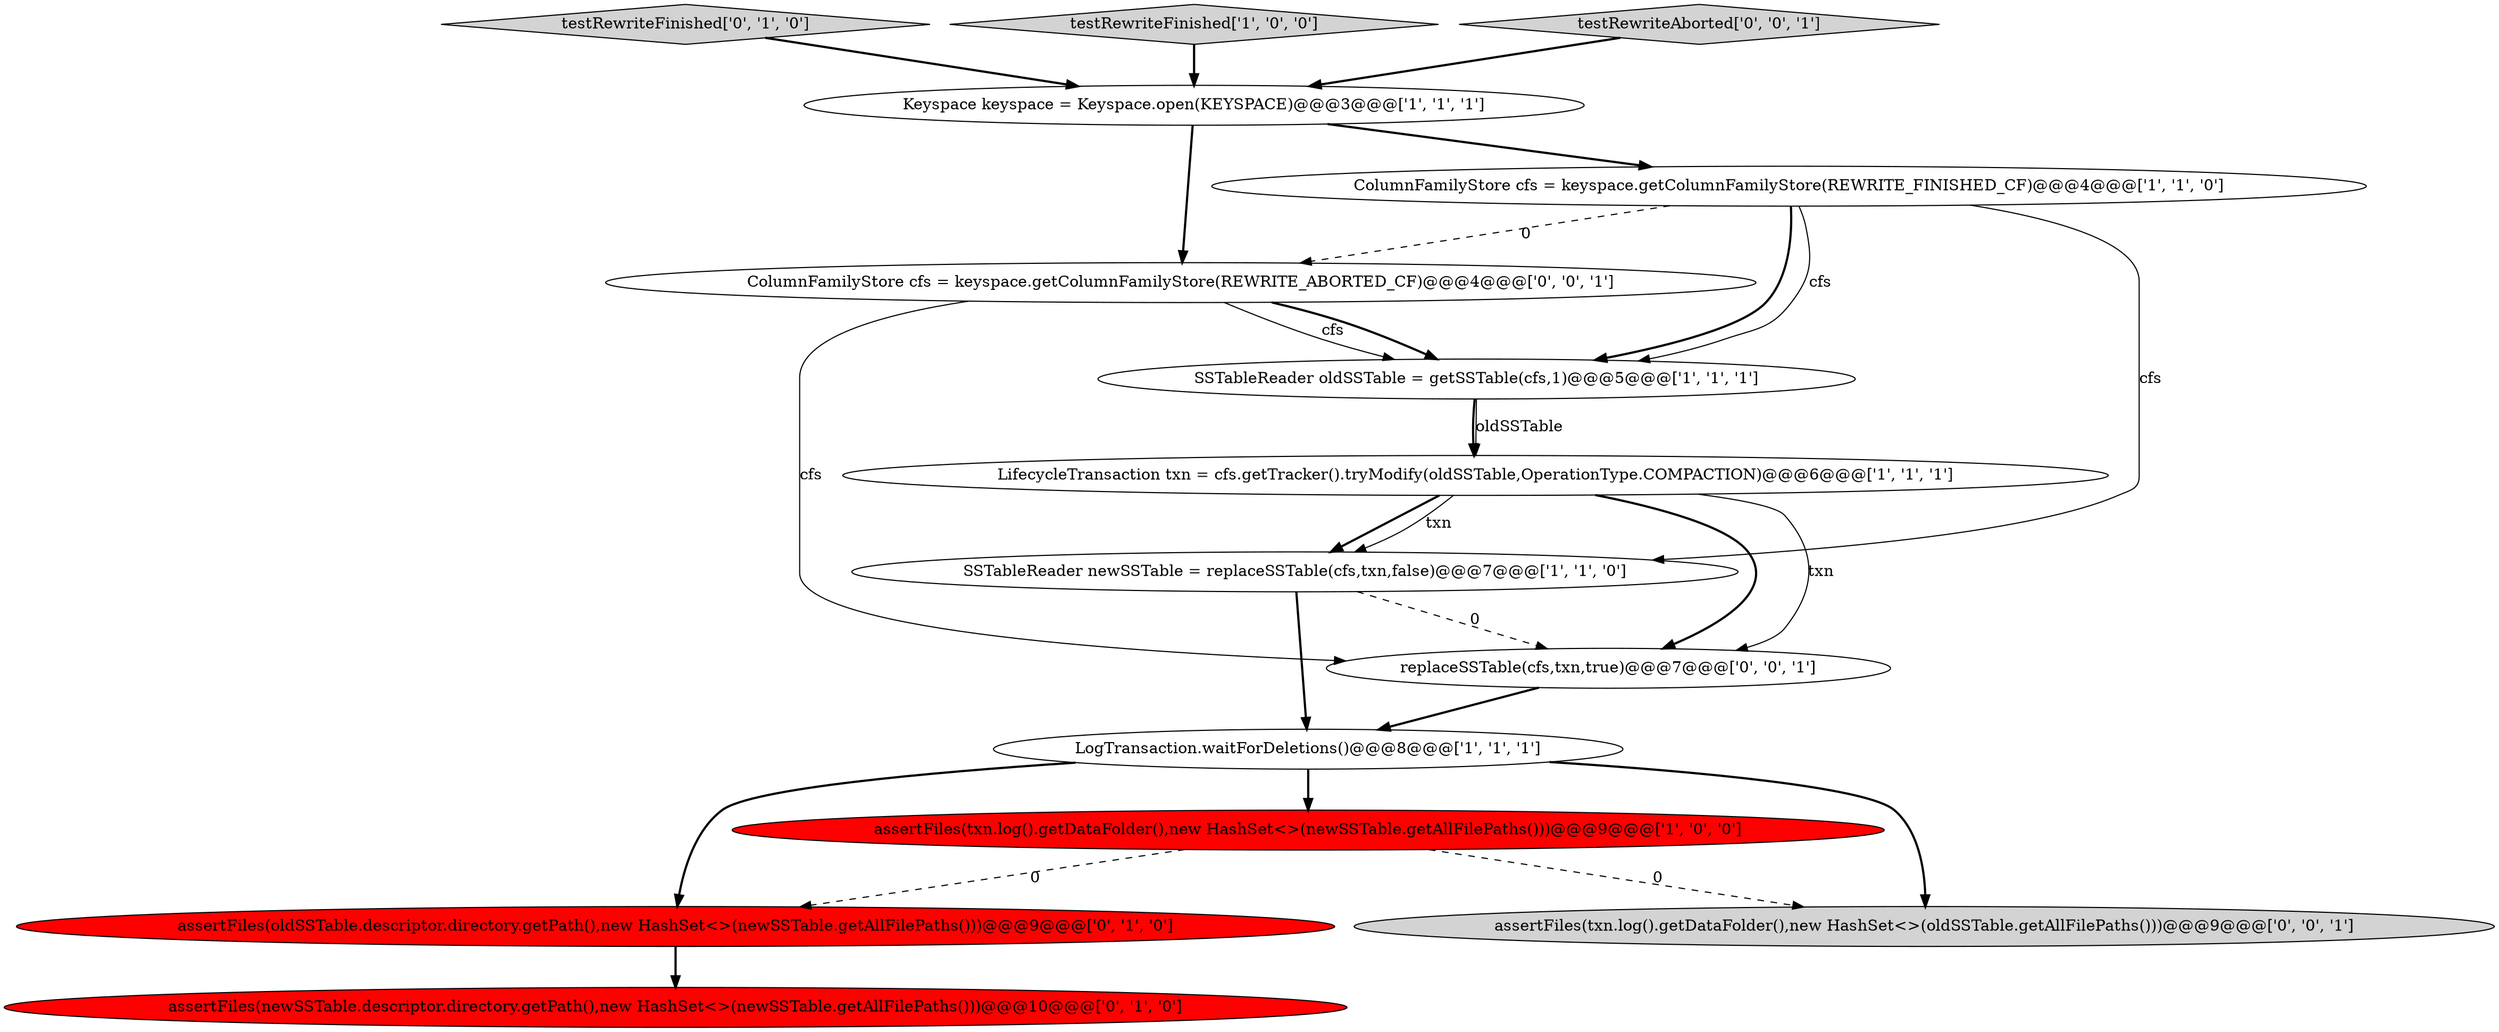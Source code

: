 digraph {
10 [style = filled, label = "assertFiles(newSSTable.descriptor.directory.getPath(),new HashSet<>(newSSTable.getAllFilePaths()))@@@10@@@['0', '1', '0']", fillcolor = red, shape = ellipse image = "AAA1AAABBB2BBB"];
9 [style = filled, label = "testRewriteFinished['0', '1', '0']", fillcolor = lightgray, shape = diamond image = "AAA0AAABBB2BBB"];
8 [style = filled, label = "assertFiles(oldSSTable.descriptor.directory.getPath(),new HashSet<>(newSSTable.getAllFilePaths()))@@@9@@@['0', '1', '0']", fillcolor = red, shape = ellipse image = "AAA1AAABBB2BBB"];
6 [style = filled, label = "ColumnFamilyStore cfs = keyspace.getColumnFamilyStore(REWRITE_FINISHED_CF)@@@4@@@['1', '1', '0']", fillcolor = white, shape = ellipse image = "AAA0AAABBB1BBB"];
1 [style = filled, label = "SSTableReader newSSTable = replaceSSTable(cfs,txn,false)@@@7@@@['1', '1', '0']", fillcolor = white, shape = ellipse image = "AAA0AAABBB1BBB"];
2 [style = filled, label = "assertFiles(txn.log().getDataFolder(),new HashSet<>(newSSTable.getAllFilePaths()))@@@9@@@['1', '0', '0']", fillcolor = red, shape = ellipse image = "AAA1AAABBB1BBB"];
11 [style = filled, label = "ColumnFamilyStore cfs = keyspace.getColumnFamilyStore(REWRITE_ABORTED_CF)@@@4@@@['0', '0', '1']", fillcolor = white, shape = ellipse image = "AAA0AAABBB3BBB"];
12 [style = filled, label = "assertFiles(txn.log().getDataFolder(),new HashSet<>(oldSSTable.getAllFilePaths()))@@@9@@@['0', '0', '1']", fillcolor = lightgray, shape = ellipse image = "AAA0AAABBB3BBB"];
7 [style = filled, label = "LifecycleTransaction txn = cfs.getTracker().tryModify(oldSSTable,OperationType.COMPACTION)@@@6@@@['1', '1', '1']", fillcolor = white, shape = ellipse image = "AAA0AAABBB1BBB"];
4 [style = filled, label = "LogTransaction.waitForDeletions()@@@8@@@['1', '1', '1']", fillcolor = white, shape = ellipse image = "AAA0AAABBB1BBB"];
0 [style = filled, label = "Keyspace keyspace = Keyspace.open(KEYSPACE)@@@3@@@['1', '1', '1']", fillcolor = white, shape = ellipse image = "AAA0AAABBB1BBB"];
5 [style = filled, label = "testRewriteFinished['1', '0', '0']", fillcolor = lightgray, shape = diamond image = "AAA0AAABBB1BBB"];
13 [style = filled, label = "testRewriteAborted['0', '0', '1']", fillcolor = lightgray, shape = diamond image = "AAA0AAABBB3BBB"];
3 [style = filled, label = "SSTableReader oldSSTable = getSSTable(cfs,1)@@@5@@@['1', '1', '1']", fillcolor = white, shape = ellipse image = "AAA0AAABBB1BBB"];
14 [style = filled, label = "replaceSSTable(cfs,txn,true)@@@7@@@['0', '0', '1']", fillcolor = white, shape = ellipse image = "AAA0AAABBB3BBB"];
6->3 [style = bold, label=""];
8->10 [style = bold, label=""];
1->4 [style = bold, label=""];
7->1 [style = bold, label=""];
9->0 [style = bold, label=""];
7->1 [style = solid, label="txn"];
6->3 [style = solid, label="cfs"];
1->14 [style = dashed, label="0"];
0->6 [style = bold, label=""];
7->14 [style = solid, label="txn"];
6->11 [style = dashed, label="0"];
0->11 [style = bold, label=""];
4->2 [style = bold, label=""];
2->8 [style = dashed, label="0"];
6->1 [style = solid, label="cfs"];
11->3 [style = solid, label="cfs"];
7->14 [style = bold, label=""];
2->12 [style = dashed, label="0"];
5->0 [style = bold, label=""];
3->7 [style = bold, label=""];
11->3 [style = bold, label=""];
4->12 [style = bold, label=""];
4->8 [style = bold, label=""];
11->14 [style = solid, label="cfs"];
3->7 [style = solid, label="oldSSTable"];
13->0 [style = bold, label=""];
14->4 [style = bold, label=""];
}
